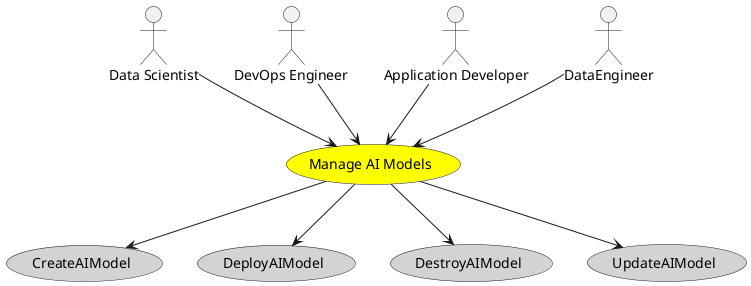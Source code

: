 @startuml


usecase "Manage AI Models" as ManageAIModels #yellow

Actor "Data Scientist" as DataScientist

DataScientist --> ManageAIModels

Actor "DevOps Engineer" as DevOpsEngineer

DevOpsEngineer --> ManageAIModels

Actor "Application Developer" as ApplicationDeveloper

ApplicationDeveloper --> ManageAIModels

Actor "DataEngineer" as DataEngineer

DataEngineer --> ManageAIModels



usecase "CreateAIModel" as CreateAIModel #lightgrey

ManageAIModels --> CreateAIModel

usecase "DeployAIModel" as DeployAIModel #lightgrey

ManageAIModels --> DeployAIModel

usecase "DestroyAIModel" as DestroyAIModel #lightgrey

ManageAIModels --> DestroyAIModel

usecase "UpdateAIModel" as UpdateAIModel #lightgrey

ManageAIModels --> UpdateAIModel









@enduml
